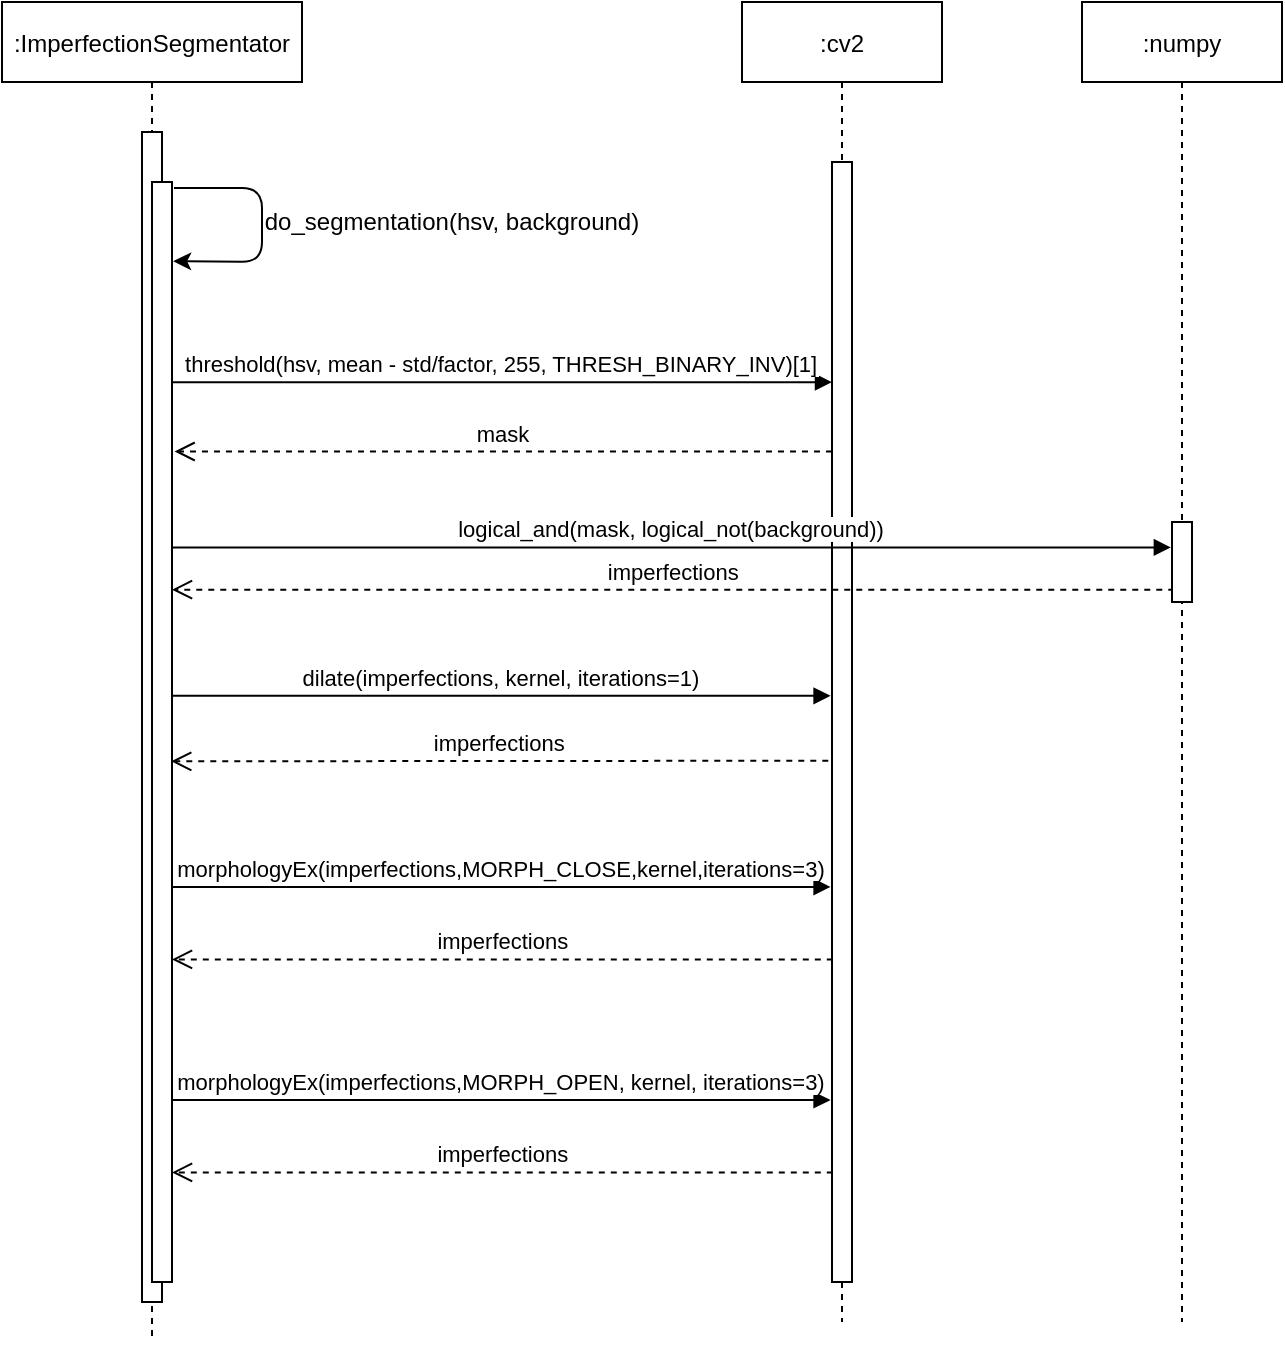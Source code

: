 <mxfile version="14.5.3" type="device"><diagram id="kgpKYQtTHZ0yAKxKKP6v" name="Page-1"><mxGraphModel dx="772" dy="1051" grid="1" gridSize="10" guides="1" tooltips="1" connect="1" arrows="1" fold="1" page="1" pageScale="1" pageWidth="850" pageHeight="1100" math="0" shadow="0"><root><mxCell id="0"/><mxCell id="1" parent="0"/><mxCell id="KuwqUV74YwKa2YEbqqh_-20" value=":ImperfectionSegmentator" style="shape=umlLifeline;perimeter=lifelinePerimeter;container=1;collapsible=0;recursiveResize=0;rounded=0;shadow=0;strokeWidth=1;" vertex="1" parent="1"><mxGeometry x="70" y="70" width="150" height="670" as="geometry"/></mxCell><mxCell id="KuwqUV74YwKa2YEbqqh_-21" value="" style="points=[];perimeter=orthogonalPerimeter;rounded=0;shadow=0;strokeWidth=1;" vertex="1" parent="KuwqUV74YwKa2YEbqqh_-20"><mxGeometry x="70" y="65" width="10" height="585" as="geometry"/></mxCell><mxCell id="KuwqUV74YwKa2YEbqqh_-22" value="" style="points=[];perimeter=orthogonalPerimeter;rounded=0;shadow=0;strokeWidth=1;" vertex="1" parent="KuwqUV74YwKa2YEbqqh_-20"><mxGeometry x="75" y="90" width="10" height="550" as="geometry"/></mxCell><mxCell id="KuwqUV74YwKa2YEbqqh_-23" value="" style="endArrow=classic;html=1;entryX=1.059;entryY=0.072;entryDx=0;entryDy=0;entryPerimeter=0;" edge="1" parent="KuwqUV74YwKa2YEbqqh_-20" target="KuwqUV74YwKa2YEbqqh_-22"><mxGeometry width="50" height="50" relative="1" as="geometry"><mxPoint x="86" y="93" as="sourcePoint"/><mxPoint x="190" y="90" as="targetPoint"/><Array as="points"><mxPoint x="130" y="93"/><mxPoint x="130" y="130"/></Array></mxGeometry></mxCell><mxCell id="KuwqUV74YwKa2YEbqqh_-25" value=":cv2" style="shape=umlLifeline;perimeter=lifelinePerimeter;container=1;collapsible=0;recursiveResize=0;rounded=0;shadow=0;strokeWidth=1;" vertex="1" parent="1"><mxGeometry x="440" y="70" width="100" height="660" as="geometry"/></mxCell><mxCell id="KuwqUV74YwKa2YEbqqh_-26" value="" style="points=[];perimeter=orthogonalPerimeter;rounded=0;shadow=0;strokeWidth=1;" vertex="1" parent="KuwqUV74YwKa2YEbqqh_-25"><mxGeometry x="45" y="80" width="10" height="560" as="geometry"/></mxCell><mxCell id="KuwqUV74YwKa2YEbqqh_-27" value="do_segmentation(hsv, background)" style="text;html=1;strokeColor=none;fillColor=none;align=center;verticalAlign=middle;whiteSpace=wrap;rounded=0;" vertex="1" parent="1"><mxGeometry x="190" y="170" width="210" height="20" as="geometry"/></mxCell><mxCell id="KuwqUV74YwKa2YEbqqh_-28" value="threshold(hsv, mean - std/factor, 255, THRESH_BINARY_INV)[1]" style="verticalAlign=bottom;endArrow=block;shadow=0;strokeWidth=1;exitX=0.957;exitY=0.182;exitDx=0;exitDy=0;exitPerimeter=0;" edge="1" parent="1" source="KuwqUV74YwKa2YEbqqh_-22" target="KuwqUV74YwKa2YEbqqh_-26"><mxGeometry relative="1" as="geometry"><mxPoint x="160" y="220.0" as="sourcePoint"/><mxPoint x="355" y="220.0" as="targetPoint"/></mxGeometry></mxCell><mxCell id="KuwqUV74YwKa2YEbqqh_-29" value="mask" style="verticalAlign=bottom;endArrow=open;dashed=1;endSize=8;shadow=0;strokeWidth=1;entryX=1.129;entryY=0.245;entryDx=0;entryDy=0;entryPerimeter=0;" edge="1" parent="1" source="KuwqUV74YwKa2YEbqqh_-26" target="KuwqUV74YwKa2YEbqqh_-22"><mxGeometry relative="1" as="geometry"><mxPoint x="220" y="280.0" as="targetPoint"/><mxPoint x="415" y="280.0" as="sourcePoint"/></mxGeometry></mxCell><mxCell id="KuwqUV74YwKa2YEbqqh_-30" value="logical_and(mask, logical_not(background))" style="verticalAlign=bottom;endArrow=block;shadow=0;strokeWidth=1;entryX=-0.057;entryY=0.318;entryDx=0;entryDy=0;entryPerimeter=0;" edge="1" parent="1" source="KuwqUV74YwKa2YEbqqh_-22" target="KuwqUV74YwKa2YEbqqh_-40"><mxGeometry relative="1" as="geometry"><mxPoint x="160.0" y="330.07" as="sourcePoint"/><mxPoint x="491.03" y="330.0" as="targetPoint"/></mxGeometry></mxCell><mxCell id="KuwqUV74YwKa2YEbqqh_-31" value="imperfections" style="verticalAlign=bottom;endArrow=open;dashed=1;endSize=8;shadow=0;strokeWidth=1;exitX=0.114;exitY=0.846;exitDx=0;exitDy=0;exitPerimeter=0;" edge="1" parent="1" source="KuwqUV74YwKa2YEbqqh_-40" target="KuwqUV74YwKa2YEbqqh_-22"><mxGeometry relative="1" as="geometry"><mxPoint x="150.0" y="380.0" as="targetPoint"/><mxPoint x="478.34" y="380.0" as="sourcePoint"/></mxGeometry></mxCell><mxCell id="KuwqUV74YwKa2YEbqqh_-34" value="morphologyEx(imperfections,MORPH_CLOSE,kernel,iterations=3)" style="verticalAlign=bottom;endArrow=block;shadow=0;strokeWidth=1;entryX=-0.071;entryY=0.683;entryDx=0;entryDy=0;entryPerimeter=0;" edge="1" parent="1"><mxGeometry relative="1" as="geometry"><mxPoint x="155.0" y="512.48" as="sourcePoint"/><mxPoint x="484.29" y="512.48" as="targetPoint"/></mxGeometry></mxCell><mxCell id="KuwqUV74YwKa2YEbqqh_-36" value="imperfections" style="verticalAlign=bottom;endArrow=open;dashed=1;endSize=8;shadow=0;strokeWidth=1;entryX=0.96;entryY=0.803;entryDx=0;entryDy=0;entryPerimeter=0;exitX=-0.186;exitY=0.806;exitDx=0;exitDy=0;exitPerimeter=0;" edge="1" parent="1"><mxGeometry relative="1" as="geometry"><mxPoint x="154.6" y="449.65" as="targetPoint"/><mxPoint x="483.14" y="449.36" as="sourcePoint"/></mxGeometry></mxCell><mxCell id="KuwqUV74YwKa2YEbqqh_-37" value="dilate(imperfections, kernel, iterations=1)" style="verticalAlign=bottom;endArrow=block;shadow=0;strokeWidth=1;entryX=-0.071;entryY=0.748;entryDx=0;entryDy=0;entryPerimeter=0;" edge="1" parent="1"><mxGeometry relative="1" as="geometry"><mxPoint x="155.0" y="416.88" as="sourcePoint"/><mxPoint x="484.29" y="416.88" as="targetPoint"/></mxGeometry></mxCell><mxCell id="KuwqUV74YwKa2YEbqqh_-39" value=":numpy" style="shape=umlLifeline;perimeter=lifelinePerimeter;container=1;collapsible=0;recursiveResize=0;rounded=0;shadow=0;strokeWidth=1;" vertex="1" parent="1"><mxGeometry x="610" y="70" width="100" height="660" as="geometry"/></mxCell><mxCell id="KuwqUV74YwKa2YEbqqh_-40" value="" style="points=[];perimeter=orthogonalPerimeter;rounded=0;shadow=0;strokeWidth=1;" vertex="1" parent="KuwqUV74YwKa2YEbqqh_-39"><mxGeometry x="45" y="260" width="10" height="40" as="geometry"/></mxCell><mxCell id="KuwqUV74YwKa2YEbqqh_-42" value="imperfections" style="verticalAlign=bottom;endArrow=open;dashed=1;endSize=8;shadow=0;strokeWidth=1;exitX=0.04;exitY=0.712;exitDx=0;exitDy=0;exitPerimeter=0;" edge="1" parent="1" source="KuwqUV74YwKa2YEbqqh_-26" target="KuwqUV74YwKa2YEbqqh_-22"><mxGeometry relative="1" as="geometry"><mxPoint x="150.0" y="549.0" as="targetPoint"/><mxPoint x="477.57" y="549" as="sourcePoint"/></mxGeometry></mxCell><mxCell id="KuwqUV74YwKa2YEbqqh_-43" value="morphologyEx(imperfections,MORPH_OPEN, kernel, iterations=3)" style="verticalAlign=bottom;endArrow=block;shadow=0;strokeWidth=1;entryX=-0.071;entryY=0.683;entryDx=0;entryDy=0;entryPerimeter=0;" edge="1" parent="1"><mxGeometry relative="1" as="geometry"><mxPoint x="155.0" y="619" as="sourcePoint"/><mxPoint x="484.29" y="619" as="targetPoint"/></mxGeometry></mxCell><mxCell id="KuwqUV74YwKa2YEbqqh_-44" value="imperfections" style="verticalAlign=bottom;endArrow=open;dashed=1;endSize=8;shadow=0;strokeWidth=1;exitX=0.04;exitY=0.712;exitDx=0;exitDy=0;exitPerimeter=0;" edge="1" parent="1"><mxGeometry relative="1" as="geometry"><mxPoint x="155" y="655.24" as="targetPoint"/><mxPoint x="485.4" y="655.24" as="sourcePoint"/></mxGeometry></mxCell></root></mxGraphModel></diagram></mxfile>